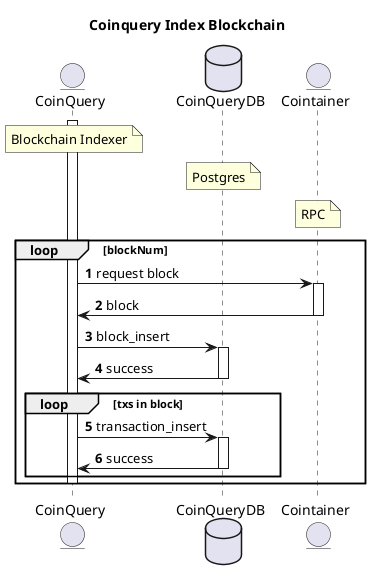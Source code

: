 @startuml
autonumber
title Coinquery Index Blockchain

entity CoinQuery
database CoinQueryDB
entity Cointainer

note over CoinQuery: Blockchain Indexer
note over CoinQueryDB: Postgres
note over Cointainer: RPC

loop blockNum
    activate CoinQuery
    CoinQuery -> Cointainer: request block
    activate Cointainer
    Cointainer -> CoinQuery: block
    deactivate Cointainer
    CoinQuery -> CoinQueryDB: block_insert
    activate CoinQueryDB
    CoinQueryDB -> CoinQuery: success
    deactivate CoinQueryDB
    loop txs in block
        CoinQuery -> CoinQueryDB: transaction_insert
        activate CoinQueryDB
        CoinQueryDB -> CoinQuery: success
        deactivate CoinQueryDB
    end
    deactivate CoinQuery
end

@enduml